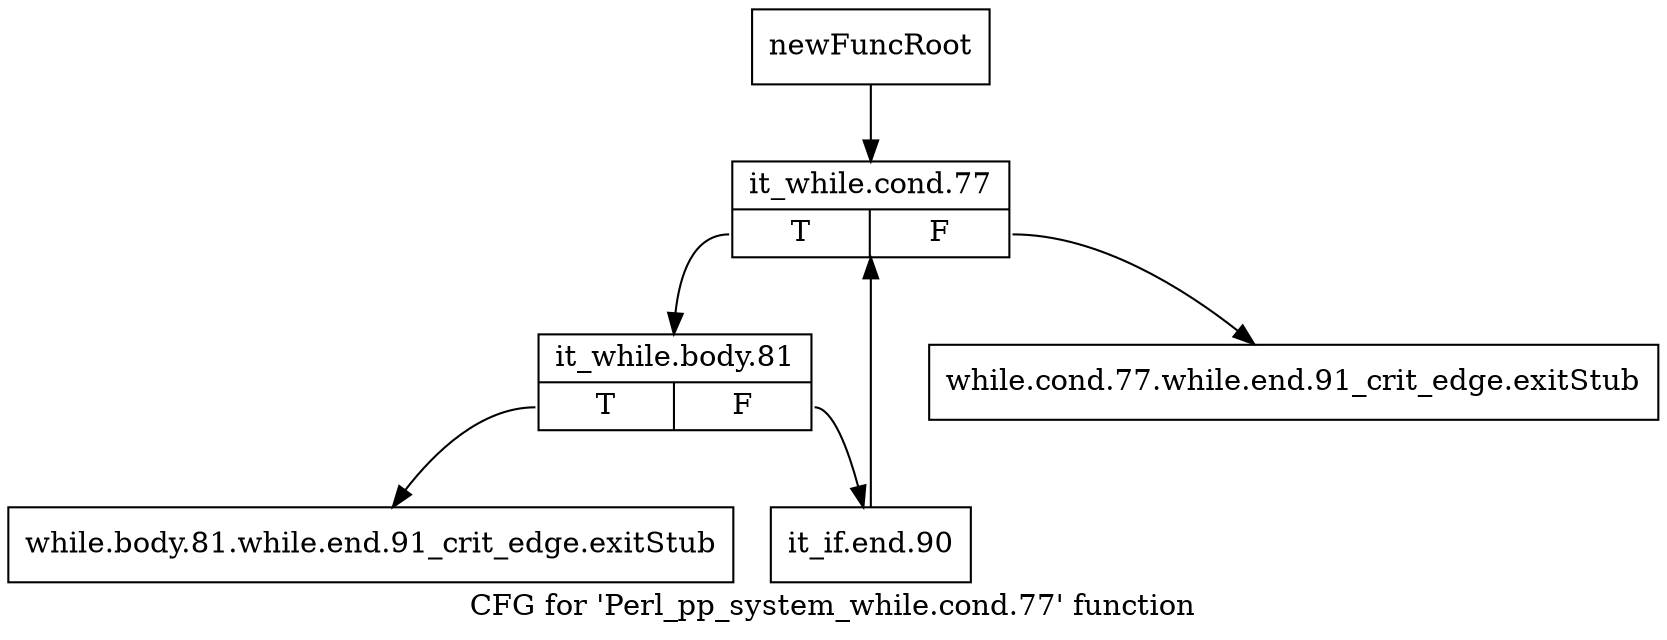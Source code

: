 digraph "CFG for 'Perl_pp_system_while.cond.77' function" {
	label="CFG for 'Perl_pp_system_while.cond.77' function";

	Node0x50fd100 [shape=record,label="{newFuncRoot}"];
	Node0x50fd100 -> Node0x50ff990;
	Node0x50ff8f0 [shape=record,label="{while.cond.77.while.end.91_crit_edge.exitStub}"];
	Node0x50ff940 [shape=record,label="{while.body.81.while.end.91_crit_edge.exitStub}"];
	Node0x50ff990 [shape=record,label="{it_while.cond.77|{<s0>T|<s1>F}}"];
	Node0x50ff990:s0 -> Node0x50ff9e0;
	Node0x50ff990:s1 -> Node0x50ff8f0;
	Node0x50ff9e0 [shape=record,label="{it_while.body.81|{<s0>T|<s1>F}}"];
	Node0x50ff9e0:s0 -> Node0x50ff940;
	Node0x50ff9e0:s1 -> Node0x50ffa30;
	Node0x50ffa30 [shape=record,label="{it_if.end.90}"];
	Node0x50ffa30 -> Node0x50ff990;
}
